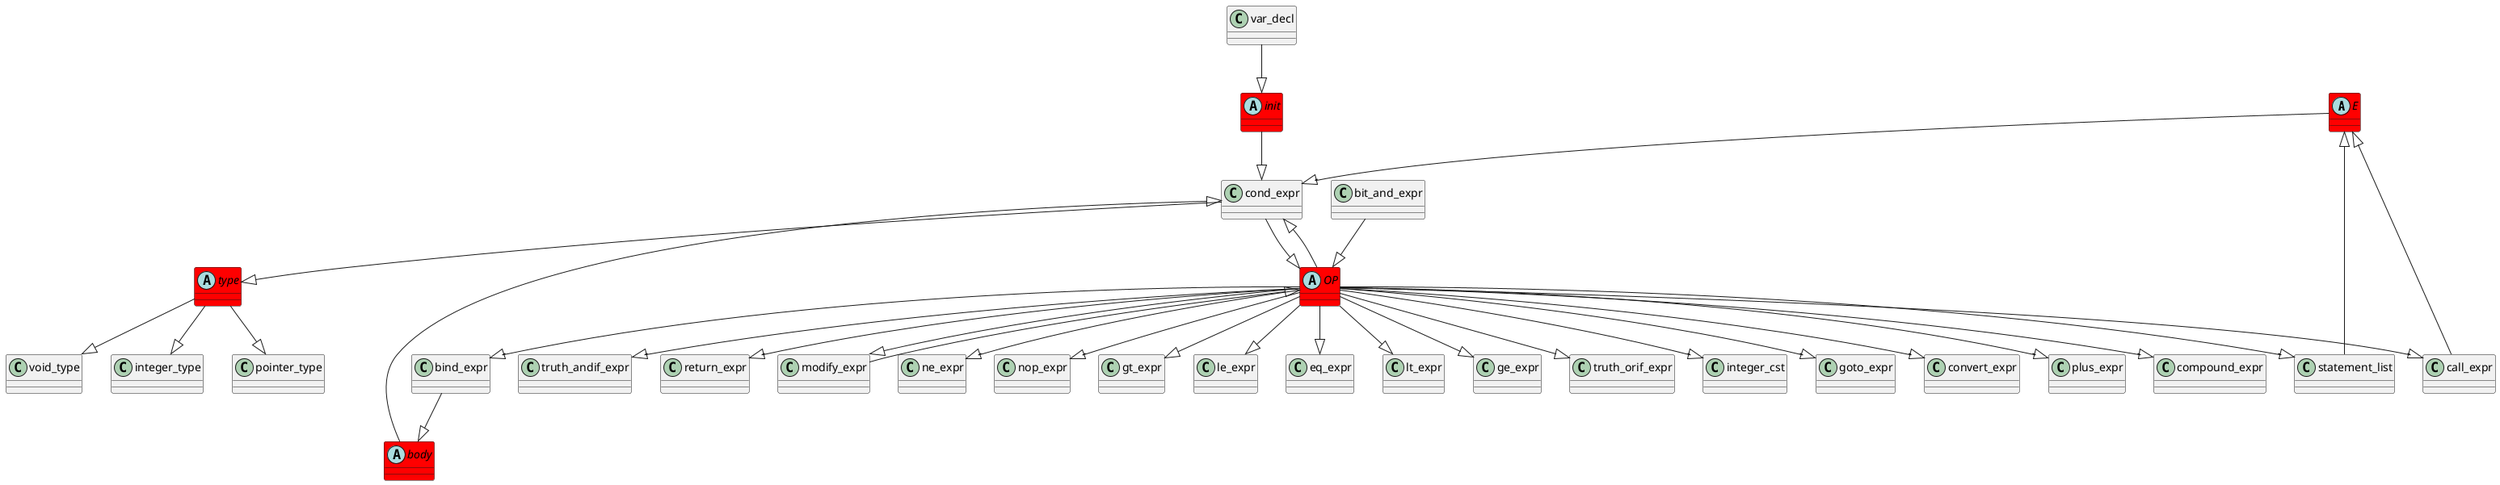 @startuml
abstract class	E	 #red	
E	 --|> 	cond_expr	
statement_list	 --|> 	E	
abstract class	type	 #red	
type	 --|> 	void_type	
cond_expr	 --|> 	type	
abstract class	OP	 #red	
OP	 --|> 	truth_andif_expr	
cond_expr	 --|> 	OP	
OP	 --|> 	return_expr	
OP	 --|> 	cond_expr	
modify_expr	 --|> 	OP	
type	 --|> 	integer_type	
OP	 --|> 	ne_expr	
OP	 --|> 	call_expr	
OP	 --|> 	nop_expr	
OP	 --|> 	gt_expr	
OP	 --|> 	statement_list	
OP	 --|> 	le_expr	
OP	 --|> 	eq_expr	
abstract class	body	 #red	
body	 --|> 	cond_expr	
bind_expr	 --|> 	body	
OP	 --|> 	modify_expr	
OP	 --|> 	lt_expr	
OP	 --|> 	ge_expr	
OP	 --|> 	truth_orif_expr	
OP	 --|> 	integer_cst	
OP	 --|> 	bind_expr	
OP	 --|> 	goto_expr	
OP	 --|> 	convert_expr	
bit_and_expr	 --|> 	OP	
OP	 --|> 	plus_expr	
abstract class	init	 #red	
init	 --|> 	cond_expr	
var_decl	 --|> 	init	
type	 --|> 	pointer_type	
call_expr	 --|> 	E	
OP	 --|> 	compound_expr	
@enduml
